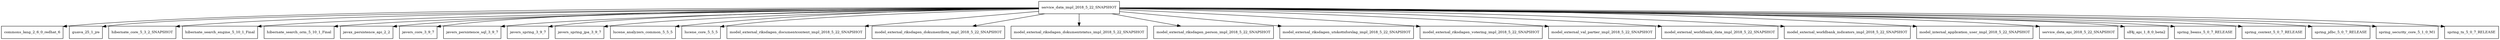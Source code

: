 digraph service_data_impl_2018_5_22_SNAPSHOT_dependencies {
  node [shape = box, fontsize=10.0];
  service_data_impl_2018_5_22_SNAPSHOT -> commons_lang_2_6_0_redhat_6;
  service_data_impl_2018_5_22_SNAPSHOT -> guava_25_1_jre;
  service_data_impl_2018_5_22_SNAPSHOT -> hibernate_core_5_3_2_SNAPSHOT;
  service_data_impl_2018_5_22_SNAPSHOT -> hibernate_search_engine_5_10_1_Final;
  service_data_impl_2018_5_22_SNAPSHOT -> hibernate_search_orm_5_10_1_Final;
  service_data_impl_2018_5_22_SNAPSHOT -> javax_persistence_api_2_2;
  service_data_impl_2018_5_22_SNAPSHOT -> javers_core_3_9_7;
  service_data_impl_2018_5_22_SNAPSHOT -> javers_persistence_sql_3_9_7;
  service_data_impl_2018_5_22_SNAPSHOT -> javers_spring_3_9_7;
  service_data_impl_2018_5_22_SNAPSHOT -> javers_spring_jpa_3_9_7;
  service_data_impl_2018_5_22_SNAPSHOT -> lucene_analyzers_common_5_5_5;
  service_data_impl_2018_5_22_SNAPSHOT -> lucene_core_5_5_5;
  service_data_impl_2018_5_22_SNAPSHOT -> model_external_riksdagen_documentcontent_impl_2018_5_22_SNAPSHOT;
  service_data_impl_2018_5_22_SNAPSHOT -> model_external_riksdagen_dokumentlista_impl_2018_5_22_SNAPSHOT;
  service_data_impl_2018_5_22_SNAPSHOT -> model_external_riksdagen_dokumentstatus_impl_2018_5_22_SNAPSHOT;
  service_data_impl_2018_5_22_SNAPSHOT -> model_external_riksdagen_person_impl_2018_5_22_SNAPSHOT;
  service_data_impl_2018_5_22_SNAPSHOT -> model_external_riksdagen_utskottsforslag_impl_2018_5_22_SNAPSHOT;
  service_data_impl_2018_5_22_SNAPSHOT -> model_external_riksdagen_votering_impl_2018_5_22_SNAPSHOT;
  service_data_impl_2018_5_22_SNAPSHOT -> model_external_val_partier_impl_2018_5_22_SNAPSHOT;
  service_data_impl_2018_5_22_SNAPSHOT -> model_external_worldbank_data_impl_2018_5_22_SNAPSHOT;
  service_data_impl_2018_5_22_SNAPSHOT -> model_external_worldbank_indicators_impl_2018_5_22_SNAPSHOT;
  service_data_impl_2018_5_22_SNAPSHOT -> model_internal_application_user_impl_2018_5_22_SNAPSHOT;
  service_data_impl_2018_5_22_SNAPSHOT -> service_data_api_2018_5_22_SNAPSHOT;
  service_data_impl_2018_5_22_SNAPSHOT -> slf4j_api_1_8_0_beta2;
  service_data_impl_2018_5_22_SNAPSHOT -> spring_beans_5_0_7_RELEASE;
  service_data_impl_2018_5_22_SNAPSHOT -> spring_context_5_0_7_RELEASE;
  service_data_impl_2018_5_22_SNAPSHOT -> spring_jdbc_5_0_7_RELEASE;
  service_data_impl_2018_5_22_SNAPSHOT -> spring_security_core_5_1_0_M1;
  service_data_impl_2018_5_22_SNAPSHOT -> spring_tx_5_0_7_RELEASE;
}
